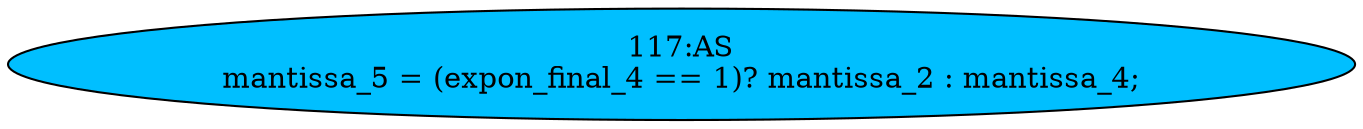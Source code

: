 strict digraph "" {
	node [label="\N"];
	"117:AS"	 [ast="<pyverilog.vparser.ast.Assign object at 0x7f284bca92d0>",
		def_var="['mantissa_5']",
		fillcolor=deepskyblue,
		label="117:AS
mantissa_5 = (expon_final_4 == 1)? mantissa_2 : mantissa_4;",
		statements="[]",
		style=filled,
		typ=Assign,
		use_var="['expon_final_4', 'mantissa_2', 'mantissa_4']"];
}
